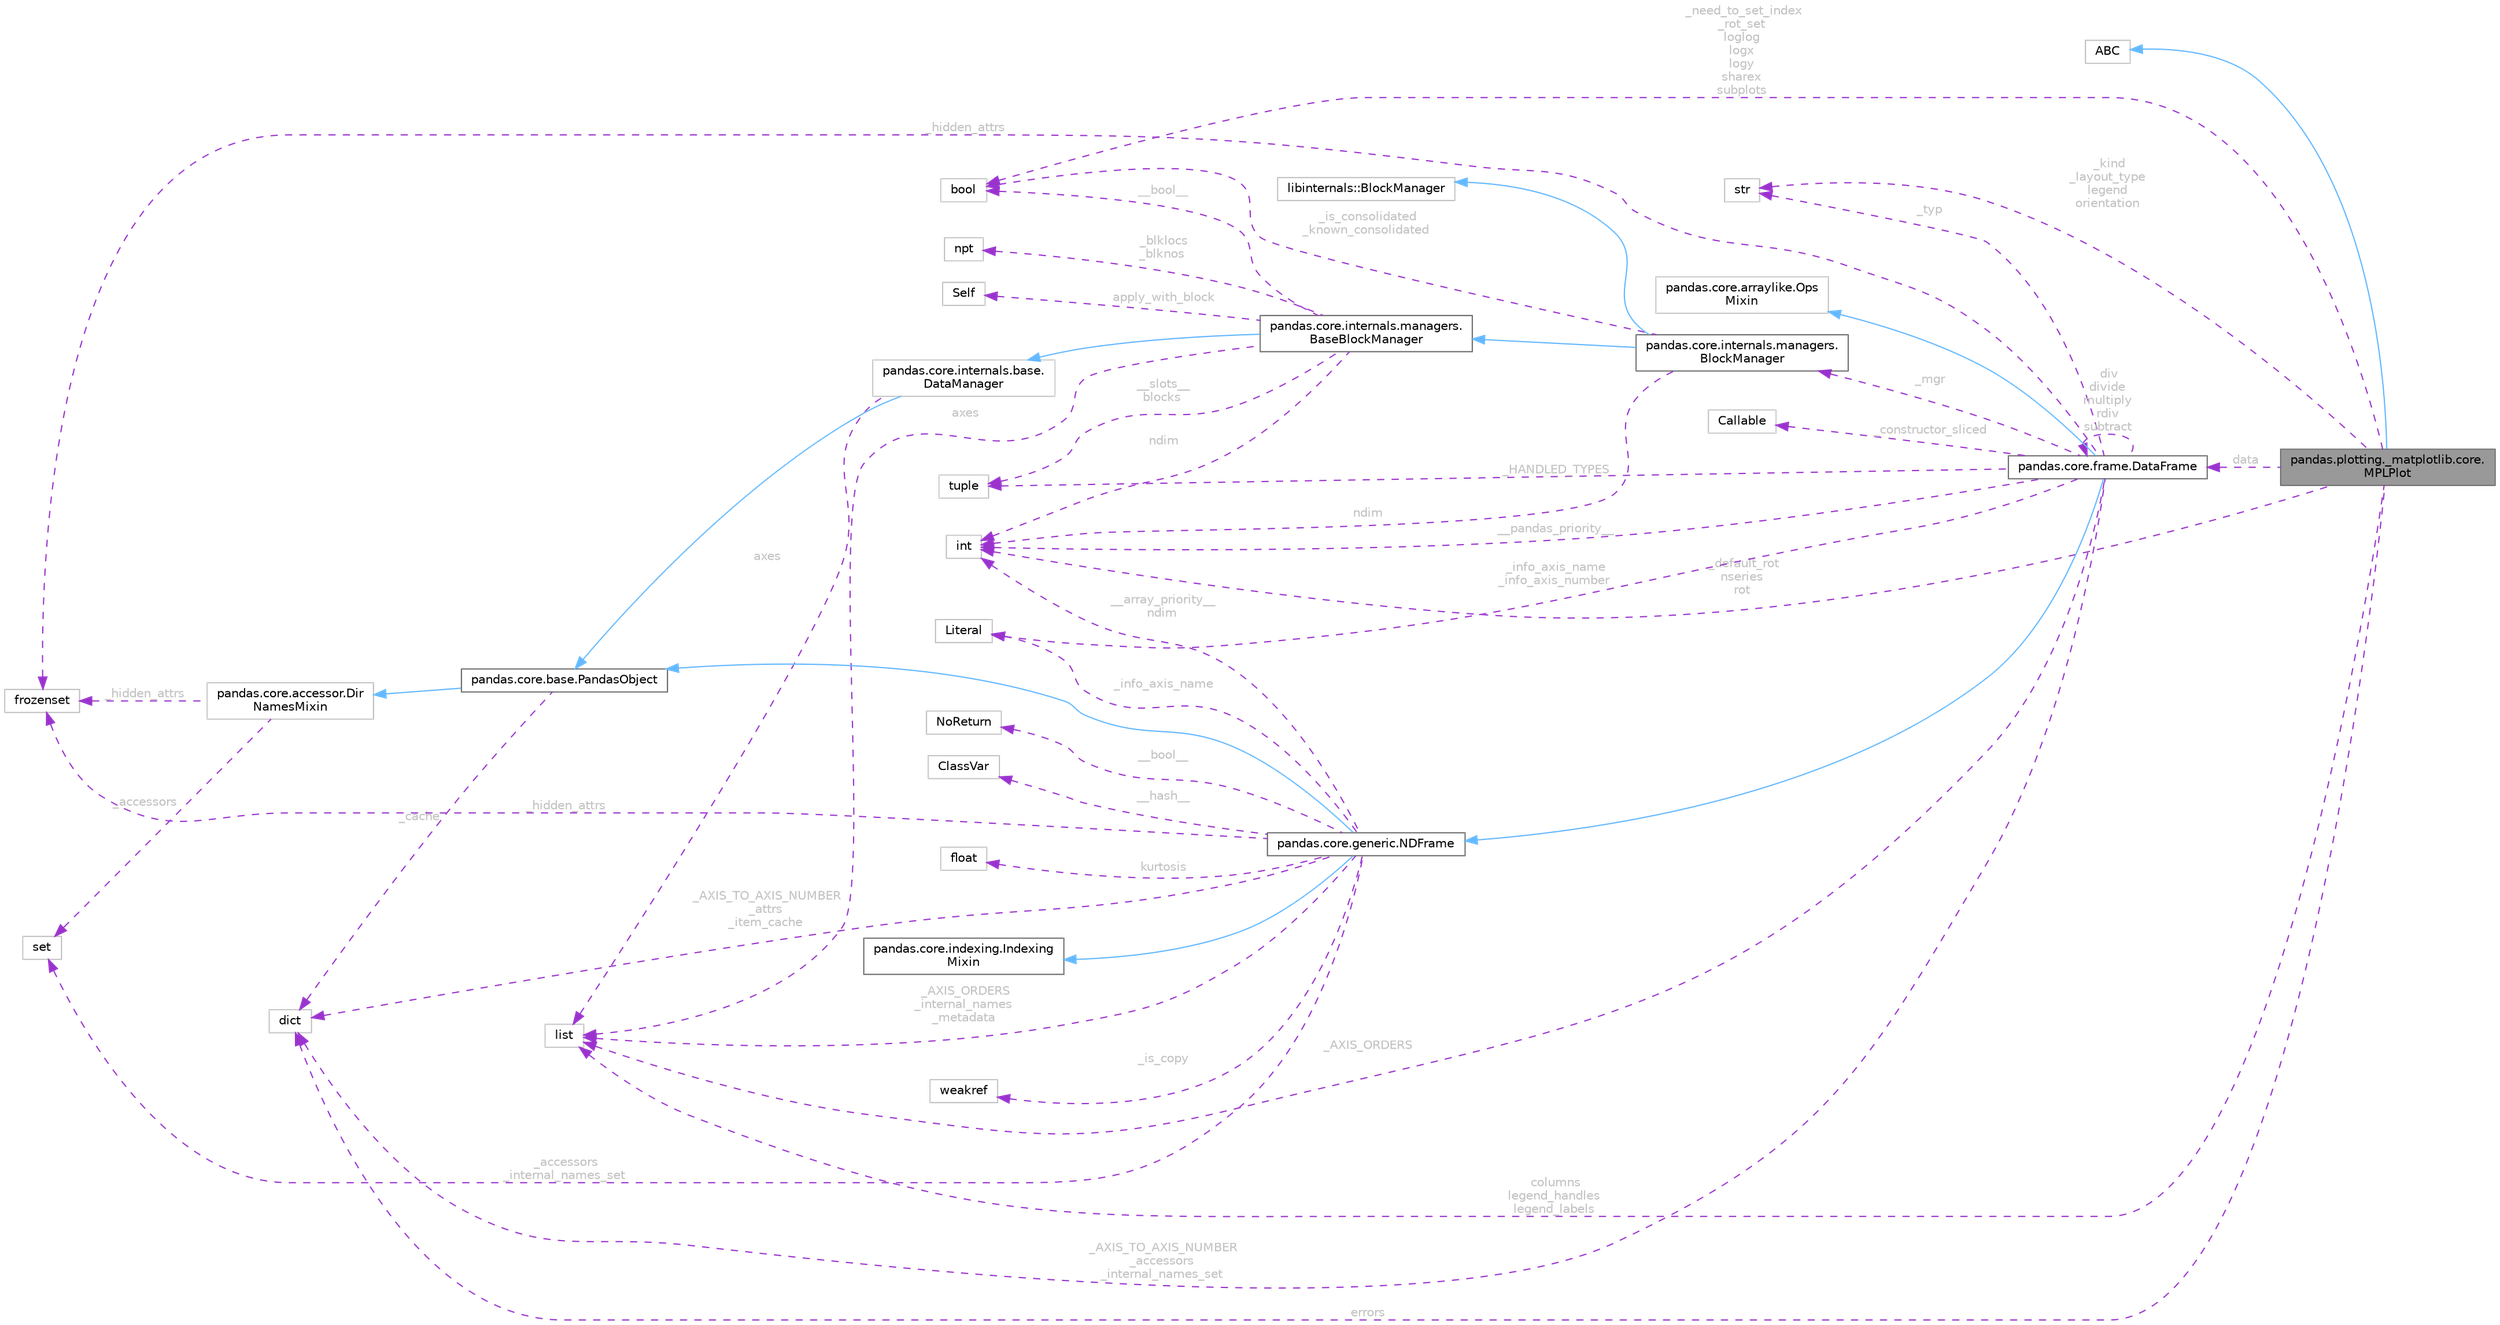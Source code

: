 digraph "pandas.plotting._matplotlib.core.MPLPlot"
{
 // LATEX_PDF_SIZE
  bgcolor="transparent";
  edge [fontname=Helvetica,fontsize=10,labelfontname=Helvetica,labelfontsize=10];
  node [fontname=Helvetica,fontsize=10,shape=box,height=0.2,width=0.4];
  rankdir="LR";
  Node1 [id="Node000001",label="pandas.plotting._matplotlib.core.\lMPLPlot",height=0.2,width=0.4,color="gray40", fillcolor="grey60", style="filled", fontcolor="black",tooltip=" "];
  Node2 -> Node1 [id="edge1_Node000001_Node000002",dir="back",color="steelblue1",style="solid",tooltip=" "];
  Node2 [id="Node000002",label="ABC",height=0.2,width=0.4,color="grey75", fillcolor="white", style="filled",URL="$dd/d9b/classABC.html",tooltip=" "];
  Node3 -> Node1 [id="edge2_Node000001_Node000003",dir="back",color="darkorchid3",style="dashed",tooltip=" ",label=" _kind\n_layout_type\nlegend\norientation",fontcolor="grey" ];
  Node3 [id="Node000003",label="str",height=0.2,width=0.4,color="grey75", fillcolor="white", style="filled",tooltip=" "];
  Node4 -> Node1 [id="edge3_Node000001_Node000004",dir="back",color="darkorchid3",style="dashed",tooltip=" ",label=" _default_rot\nnseries\nrot",fontcolor="grey" ];
  Node4 [id="Node000004",label="int",height=0.2,width=0.4,color="grey75", fillcolor="white", style="filled",tooltip=" "];
  Node5 -> Node1 [id="edge4_Node000001_Node000005",dir="back",color="darkorchid3",style="dashed",tooltip=" ",label=" _need_to_set_index\n_rot_set\nloglog\nlogx\nlogy\nsharex\nsubplots",fontcolor="grey" ];
  Node5 [id="Node000005",label="bool",height=0.2,width=0.4,color="grey75", fillcolor="white", style="filled",tooltip=" "];
  Node6 -> Node1 [id="edge5_Node000001_Node000006",dir="back",color="darkorchid3",style="dashed",tooltip=" ",label=" columns\nlegend_handles\nlegend_labels",fontcolor="grey" ];
  Node6 [id="Node000006",label="list",height=0.2,width=0.4,color="grey75", fillcolor="white", style="filled",tooltip=" "];
  Node7 -> Node1 [id="edge6_Node000001_Node000007",dir="back",color="darkorchid3",style="dashed",tooltip=" ",label=" errors",fontcolor="grey" ];
  Node7 [id="Node000007",label="dict",height=0.2,width=0.4,color="grey75", fillcolor="white", style="filled",tooltip=" "];
  Node8 -> Node1 [id="edge7_Node000001_Node000008",dir="back",color="darkorchid3",style="dashed",tooltip=" ",label=" data",fontcolor="grey" ];
  Node8 [id="Node000008",label="pandas.core.frame.DataFrame",height=0.2,width=0.4,color="gray40", fillcolor="white", style="filled",URL="$dc/d95/classpandas_1_1core_1_1frame_1_1DataFrame.html",tooltip=" "];
  Node9 -> Node8 [id="edge8_Node000008_Node000009",dir="back",color="steelblue1",style="solid",tooltip=" "];
  Node9 [id="Node000009",label="pandas.core.generic.NDFrame",height=0.2,width=0.4,color="gray40", fillcolor="white", style="filled",URL="$d4/d2c/classpandas_1_1core_1_1generic_1_1NDFrame.html",tooltip=" "];
  Node10 -> Node9 [id="edge9_Node000009_Node000010",dir="back",color="steelblue1",style="solid",tooltip=" "];
  Node10 [id="Node000010",label="pandas.core.base.PandasObject",height=0.2,width=0.4,color="gray40", fillcolor="white", style="filled",URL="$d9/d19/classpandas_1_1core_1_1base_1_1PandasObject.html",tooltip=" "];
  Node11 -> Node10 [id="edge10_Node000010_Node000011",dir="back",color="steelblue1",style="solid",tooltip=" "];
  Node11 [id="Node000011",label="pandas.core.accessor.Dir\lNamesMixin",height=0.2,width=0.4,color="grey75", fillcolor="white", style="filled",URL="$df/dd9/classpandas_1_1core_1_1accessor_1_1DirNamesMixin.html",tooltip=" "];
  Node12 -> Node11 [id="edge11_Node000011_Node000012",dir="back",color="darkorchid3",style="dashed",tooltip=" ",label=" _accessors",fontcolor="grey" ];
  Node12 [id="Node000012",label="set",height=0.2,width=0.4,color="grey75", fillcolor="white", style="filled",tooltip=" "];
  Node13 -> Node11 [id="edge12_Node000011_Node000013",dir="back",color="darkorchid3",style="dashed",tooltip=" ",label=" _hidden_attrs",fontcolor="grey" ];
  Node13 [id="Node000013",label="frozenset",height=0.2,width=0.4,color="grey75", fillcolor="white", style="filled",tooltip=" "];
  Node7 -> Node10 [id="edge13_Node000010_Node000007",dir="back",color="darkorchid3",style="dashed",tooltip=" ",label=" _cache",fontcolor="grey" ];
  Node14 -> Node9 [id="edge14_Node000009_Node000014",dir="back",color="steelblue1",style="solid",tooltip=" "];
  Node14 [id="Node000014",label="pandas.core.indexing.Indexing\lMixin",height=0.2,width=0.4,color="gray40", fillcolor="white", style="filled",URL="$d4/d90/classpandas_1_1core_1_1indexing_1_1IndexingMixin.html",tooltip=" "];
  Node6 -> Node9 [id="edge15_Node000009_Node000006",dir="back",color="darkorchid3",style="dashed",tooltip=" ",label=" _AXIS_ORDERS\n_internal_names\n_metadata",fontcolor="grey" ];
  Node12 -> Node9 [id="edge16_Node000009_Node000012",dir="back",color="darkorchid3",style="dashed",tooltip=" ",label=" _accessors\n_internal_names_set",fontcolor="grey" ];
  Node13 -> Node9 [id="edge17_Node000009_Node000013",dir="back",color="darkorchid3",style="dashed",tooltip=" ",label=" _hidden_attrs",fontcolor="grey" ];
  Node15 -> Node9 [id="edge18_Node000009_Node000015",dir="back",color="darkorchid3",style="dashed",tooltip=" ",label=" _is_copy",fontcolor="grey" ];
  Node15 [id="Node000015",label="weakref",height=0.2,width=0.4,color="grey75", fillcolor="white", style="filled",tooltip=" "];
  Node7 -> Node9 [id="edge19_Node000009_Node000007",dir="back",color="darkorchid3",style="dashed",tooltip=" ",label=" _AXIS_TO_AXIS_NUMBER\n_attrs\n_item_cache",fontcolor="grey" ];
  Node16 -> Node9 [id="edge20_Node000009_Node000016",dir="back",color="darkorchid3",style="dashed",tooltip=" ",label=" _info_axis_name",fontcolor="grey" ];
  Node16 [id="Node000016",label="Literal",height=0.2,width=0.4,color="grey75", fillcolor="white", style="filled",tooltip=" "];
  Node17 -> Node9 [id="edge21_Node000009_Node000017",dir="back",color="darkorchid3",style="dashed",tooltip=" ",label=" __bool__",fontcolor="grey" ];
  Node17 [id="Node000017",label="NoReturn",height=0.2,width=0.4,color="grey75", fillcolor="white", style="filled",tooltip=" "];
  Node18 -> Node9 [id="edge22_Node000009_Node000018",dir="back",color="darkorchid3",style="dashed",tooltip=" ",label=" __hash__",fontcolor="grey" ];
  Node18 [id="Node000018",label="ClassVar",height=0.2,width=0.4,color="grey75", fillcolor="white", style="filled",tooltip=" "];
  Node4 -> Node9 [id="edge23_Node000009_Node000004",dir="back",color="darkorchid3",style="dashed",tooltip=" ",label=" __array_priority__\nndim",fontcolor="grey" ];
  Node19 -> Node9 [id="edge24_Node000009_Node000019",dir="back",color="darkorchid3",style="dashed",tooltip=" ",label=" kurtosis",fontcolor="grey" ];
  Node19 [id="Node000019",label="float",height=0.2,width=0.4,color="grey75", fillcolor="white", style="filled",tooltip=" "];
  Node20 -> Node8 [id="edge25_Node000008_Node000020",dir="back",color="steelblue1",style="solid",tooltip=" "];
  Node20 [id="Node000020",label="pandas.core.arraylike.Ops\lMixin",height=0.2,width=0.4,color="grey75", fillcolor="white", style="filled",URL="$da/d26/classpandas_1_1core_1_1arraylike_1_1OpsMixin.html",tooltip=" "];
  Node7 -> Node8 [id="edge26_Node000008_Node000007",dir="back",color="darkorchid3",style="dashed",tooltip=" ",label=" _AXIS_TO_AXIS_NUMBER\n_accessors\n_internal_names_set",fontcolor="grey" ];
  Node3 -> Node8 [id="edge27_Node000008_Node000003",dir="back",color="darkorchid3",style="dashed",tooltip=" ",label=" _typ",fontcolor="grey" ];
  Node21 -> Node8 [id="edge28_Node000008_Node000021",dir="back",color="darkorchid3",style="dashed",tooltip=" ",label=" _HANDLED_TYPES",fontcolor="grey" ];
  Node21 [id="Node000021",label="tuple",height=0.2,width=0.4,color="grey75", fillcolor="white", style="filled",tooltip=" "];
  Node13 -> Node8 [id="edge29_Node000008_Node000013",dir="back",color="darkorchid3",style="dashed",tooltip=" ",label=" _hidden_attrs",fontcolor="grey" ];
  Node22 -> Node8 [id="edge30_Node000008_Node000022",dir="back",color="darkorchid3",style="dashed",tooltip=" ",label=" _mgr",fontcolor="grey" ];
  Node22 [id="Node000022",label="pandas.core.internals.managers.\lBlockManager",height=0.2,width=0.4,color="gray40", fillcolor="white", style="filled",URL="$de/dc6/classpandas_1_1core_1_1internals_1_1managers_1_1BlockManager.html",tooltip=" "];
  Node23 -> Node22 [id="edge31_Node000022_Node000023",dir="back",color="steelblue1",style="solid",tooltip=" "];
  Node23 [id="Node000023",label="libinternals::BlockManager",height=0.2,width=0.4,color="grey75", fillcolor="white", style="filled",tooltip=" "];
  Node24 -> Node22 [id="edge32_Node000022_Node000024",dir="back",color="steelblue1",style="solid",tooltip=" "];
  Node24 [id="Node000024",label="pandas.core.internals.managers.\lBaseBlockManager",height=0.2,width=0.4,color="gray40", fillcolor="white", style="filled",URL="$d0/d01/classpandas_1_1core_1_1internals_1_1managers_1_1BaseBlockManager.html",tooltip=" "];
  Node25 -> Node24 [id="edge33_Node000024_Node000025",dir="back",color="steelblue1",style="solid",tooltip=" "];
  Node25 [id="Node000025",label="pandas.core.internals.base.\lDataManager",height=0.2,width=0.4,color="grey75", fillcolor="white", style="filled",URL="$d5/d55/classpandas_1_1core_1_1internals_1_1base_1_1DataManager.html",tooltip=" "];
  Node10 -> Node25 [id="edge34_Node000025_Node000010",dir="back",color="steelblue1",style="solid",tooltip=" "];
  Node6 -> Node25 [id="edge35_Node000025_Node000006",dir="back",color="darkorchid3",style="dashed",tooltip=" ",label=" axes",fontcolor="grey" ];
  Node21 -> Node24 [id="edge36_Node000024_Node000021",dir="back",color="darkorchid3",style="dashed",tooltip=" ",label=" __slots__\nblocks",fontcolor="grey" ];
  Node26 -> Node24 [id="edge37_Node000024_Node000026",dir="back",color="darkorchid3",style="dashed",tooltip=" ",label=" _blklocs\n_blknos",fontcolor="grey" ];
  Node26 [id="Node000026",label="npt",height=0.2,width=0.4,color="grey75", fillcolor="white", style="filled",tooltip=" "];
  Node6 -> Node24 [id="edge38_Node000024_Node000006",dir="back",color="darkorchid3",style="dashed",tooltip=" ",label=" axes",fontcolor="grey" ];
  Node5 -> Node24 [id="edge39_Node000024_Node000005",dir="back",color="darkorchid3",style="dashed",tooltip=" ",label=" __bool__",fontcolor="grey" ];
  Node27 -> Node24 [id="edge40_Node000024_Node000027",dir="back",color="darkorchid3",style="dashed",tooltip=" ",label=" apply_with_block",fontcolor="grey" ];
  Node27 [id="Node000027",label="Self",height=0.2,width=0.4,color="grey75", fillcolor="white", style="filled",tooltip=" "];
  Node4 -> Node24 [id="edge41_Node000024_Node000004",dir="back",color="darkorchid3",style="dashed",tooltip=" ",label=" ndim",fontcolor="grey" ];
  Node4 -> Node22 [id="edge42_Node000022_Node000004",dir="back",color="darkorchid3",style="dashed",tooltip=" ",label=" ndim",fontcolor="grey" ];
  Node5 -> Node22 [id="edge43_Node000022_Node000005",dir="back",color="darkorchid3",style="dashed",tooltip=" ",label=" _is_consolidated\n_known_consolidated",fontcolor="grey" ];
  Node4 -> Node8 [id="edge44_Node000008_Node000004",dir="back",color="darkorchid3",style="dashed",tooltip=" ",label=" __pandas_priority__",fontcolor="grey" ];
  Node28 -> Node8 [id="edge45_Node000008_Node000028",dir="back",color="darkorchid3",style="dashed",tooltip=" ",label=" _constructor_sliced",fontcolor="grey" ];
  Node28 [id="Node000028",label="Callable",height=0.2,width=0.4,color="grey75", fillcolor="white", style="filled",tooltip=" "];
  Node8 -> Node8 [id="edge46_Node000008_Node000008",dir="back",color="darkorchid3",style="dashed",tooltip=" ",label=" div\ndivide\nmultiply\nrdiv\nsubtract",fontcolor="grey" ];
  Node6 -> Node8 [id="edge47_Node000008_Node000006",dir="back",color="darkorchid3",style="dashed",tooltip=" ",label=" _AXIS_ORDERS",fontcolor="grey" ];
  Node16 -> Node8 [id="edge48_Node000008_Node000016",dir="back",color="darkorchid3",style="dashed",tooltip=" ",label=" _info_axis_name\n_info_axis_number",fontcolor="grey" ];
}

